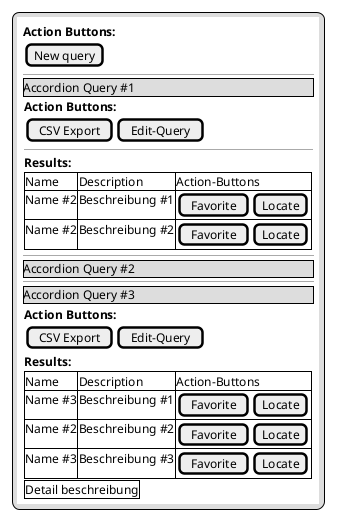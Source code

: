 @startuml
legend top
{{
salt
{
    <b>Action Buttons:

    {[New query]}

    ---
    {* Accordion Query #1 }
    {
        <b>Action Buttons:

        { [CSV Export] |  [Edit-Query] }

        ---
        <b>Results:
        {#
            Name | Description | Action-Buttons
            Name #2 | Beschreibung #1  | { [Favorite] | [Locate] }
            Name #2 | Beschreibung #2  | { [Favorite] | [Locate] }
        }
    }
    ---
    {* Accordion Query #2 }
    ---
    {* Accordion Query #3 }

    {
        <b>Action Buttons:

        { [CSV Export] |  [Edit-Query] }

        <b>Results:

        {#
            Name | Description | Action-Buttons
            Name #3 | Beschreibung #1  | { [Favorite] | [Locate] }
            Name #2 | Beschreibung #2  | { [Favorite] | [Locate] }
            Name #3 | Beschreibung #3  | { [Favorite] | [Locate] }
        }

        {# Detail beschreibung}
    }

}
}}
end legend
@enduml